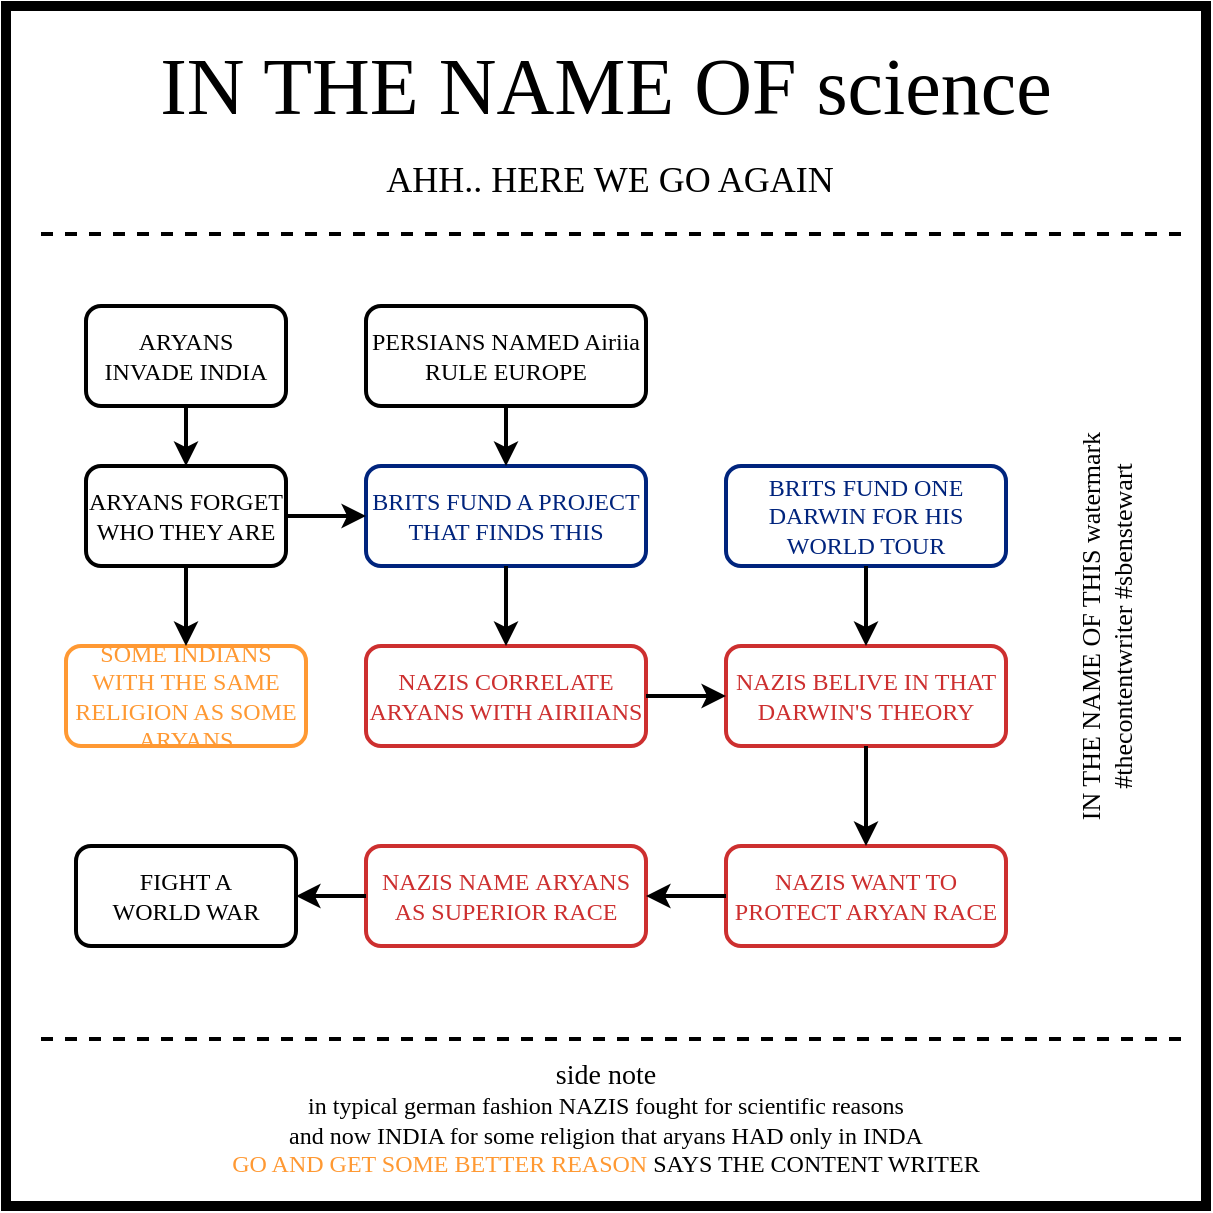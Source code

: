 <mxfile version="12.4.3" type="device" pages="1"><diagram id="dX7Dphyso45SB9-RoEhv" name="Page-1"><mxGraphModel dx="742" dy="491" grid="1" gridSize="10" guides="1" tooltips="1" connect="1" arrows="1" fold="1" page="1" pageScale="1" pageWidth="827" pageHeight="1169" math="0" shadow="0" extFonts="xkcd^https://fonts.googleapis.com/css?family=xkcd"><root><mxCell id="0"/><mxCell id="1" parent="0"/><mxCell id="nfxZPmU7g6QgWNAvG-ER-2" value="" style="whiteSpace=wrap;html=1;aspect=fixed;strokeWidth=5;fillColor=none;" parent="1" vertex="1"><mxGeometry x="210" y="90" width="600" height="600" as="geometry"/></mxCell><mxCell id="8b6ggLF4gSHIukh4vJdm-18" value="&lt;font face=&quot;xkcd&quot;&gt;&lt;span style=&quot;font-size: 40px&quot;&gt;IN THE NAME OF science&lt;/span&gt;&lt;br&gt;&lt;/font&gt;" style="text;html=1;strokeColor=none;fillColor=none;align=center;verticalAlign=middle;whiteSpace=wrap;rounded=0;" parent="1" vertex="1"><mxGeometry x="225" y="120" width="570" height="20" as="geometry"/></mxCell><mxCell id="8b6ggLF4gSHIukh4vJdm-24" value="&lt;font face=&quot;xkcd&quot;&gt;&lt;span style=&quot;font-size: 18px&quot;&gt;AHH.. HERE WE GO AGAIN&lt;/span&gt;&lt;br&gt;&lt;/font&gt;" style="text;html=1;strokeColor=none;fillColor=none;align=center;verticalAlign=middle;whiteSpace=wrap;rounded=0;" parent="1" vertex="1"><mxGeometry x="271.5" y="167" width="480" height="20" as="geometry"/></mxCell><mxCell id="8b6ggLF4gSHIukh4vJdm-30" value="" style="endArrow=none;dashed=1;html=1;strokeWidth=2;" parent="1" edge="1"><mxGeometry width="50" height="50" relative="1" as="geometry"><mxPoint x="797.5" y="204" as="sourcePoint"/><mxPoint x="222.5" y="204" as="targetPoint"/></mxGeometry></mxCell><mxCell id="k-dpR7HA_-HZ3Fbqk2lw-16" value="" style="endArrow=none;dashed=1;html=1;strokeWidth=2;" parent="1" edge="1"><mxGeometry width="50" height="50" relative="1" as="geometry"><mxPoint x="797.5" y="606.5" as="sourcePoint"/><mxPoint x="222.5" y="606.5" as="targetPoint"/></mxGeometry></mxCell><mxCell id="k-dpR7HA_-HZ3Fbqk2lw-17" value="&lt;font face=&quot;xkcd&quot;&gt;&lt;span style=&quot;font-size: 14px&quot;&gt;side note&lt;/span&gt;&lt;/font&gt;&lt;font face=&quot;xkcd&quot;&gt;&lt;br&gt;in typical german fashion NAZIS fought for scientific reasons&lt;br&gt;and now INDIA for some religion that aryans HAD only in INDA&lt;br&gt;&lt;font color=&quot;#ff9933&quot;&gt;GO AND GET SOME BETTER REASON&lt;/font&gt; SAYS THE CONTENT WRITER&lt;br&gt;&lt;/font&gt;" style="text;html=1;strokeColor=none;fillColor=none;align=center;verticalAlign=middle;whiteSpace=wrap;rounded=0;" parent="1" vertex="1"><mxGeometry x="210" y="606" width="600" height="80" as="geometry"/></mxCell><mxCell id="euaHSMH8fYii958cPEId-22" style="edgeStyle=orthogonalEdgeStyle;rounded=0;orthogonalLoop=1;jettySize=auto;html=1;exitX=0.5;exitY=1;exitDx=0;exitDy=0;strokeWidth=2;" parent="1" edge="1"><mxGeometry relative="1" as="geometry"><mxPoint x="661" y="451" as="sourcePoint"/><mxPoint x="661" y="451" as="targetPoint"/></mxGeometry></mxCell><mxCell id="pKVuHFSoDqtFi99w7tCS-15" value="&lt;font face=&quot;xkcd&quot; style=&quot;font-size: 13px&quot;&gt;&lt;font style=&quot;font-size: 13px&quot;&gt;IN THE NAME OF THIS watermark&lt;br&gt;&lt;/font&gt;#thecontentwriter #sbenstewart&lt;br&gt;&lt;/font&gt;" style="text;html=1;strokeColor=none;fillColor=none;align=center;verticalAlign=middle;whiteSpace=wrap;rounded=0;rotation=-90;" parent="1" vertex="1"><mxGeometry x="630" y="390" width="260" height="20" as="geometry"/></mxCell><mxCell id="D1GeojtDvFmOAOmLf9pS-2" value="&lt;font face=&quot;xkcd&quot;&gt;ARYANS INVADE&amp;nbsp;INDIA&lt;br&gt;&lt;/font&gt;" style="rounded=1;whiteSpace=wrap;html=1;fillColor=none;strokeWidth=2;" vertex="1" parent="1"><mxGeometry x="250" y="240" width="100" height="50" as="geometry"/></mxCell><mxCell id="D1GeojtDvFmOAOmLf9pS-3" value="&lt;font face=&quot;xkcd&quot;&gt;PERSIANS NAMED Airiia RULE EUROPE&lt;br&gt;&lt;/font&gt;" style="rounded=1;whiteSpace=wrap;html=1;fillColor=none;strokeWidth=2;" vertex="1" parent="1"><mxGeometry x="390" y="240" width="140" height="50" as="geometry"/></mxCell><mxCell id="D1GeojtDvFmOAOmLf9pS-4" value="&lt;font face=&quot;xkcd&quot;&gt;ARYANS FORGET WHO THEY ARE&lt;br&gt;&lt;/font&gt;" style="rounded=1;whiteSpace=wrap;html=1;fillColor=none;strokeWidth=2;" vertex="1" parent="1"><mxGeometry x="250" y="320" width="100" height="50" as="geometry"/></mxCell><mxCell id="D1GeojtDvFmOAOmLf9pS-5" value="&lt;font face=&quot;xkcd&quot;&gt;&lt;font color=&quot;#00247d&quot;&gt;BRITS FUND A PROJECT THAT FINDS THIS&lt;/font&gt;&lt;br&gt;&lt;/font&gt;" style="rounded=1;whiteSpace=wrap;html=1;fillColor=none;strokeWidth=2;strokeColor=#00247D;" vertex="1" parent="1"><mxGeometry x="390" y="320" width="140" height="50" as="geometry"/></mxCell><mxCell id="D1GeojtDvFmOAOmLf9pS-6" value="&lt;font face=&quot;xkcd&quot;&gt;&lt;font color=&quot;#cd2f2f&quot;&gt;NAZIS CORRELATE ARYANS WITH AIRIIANS&lt;/font&gt;&lt;br&gt;&lt;/font&gt;" style="rounded=1;whiteSpace=wrap;html=1;fillColor=none;strokeWidth=2;strokeColor=#CD2F2F;" vertex="1" parent="1"><mxGeometry x="390" y="410" width="140" height="50" as="geometry"/></mxCell><mxCell id="D1GeojtDvFmOAOmLf9pS-7" value="&lt;font color=&quot;#cd2f2f&quot;&gt;&lt;font face=&quot;xkcd&quot;&gt;NAZIS NAME&amp;nbsp;&lt;/font&gt;&lt;span style=&quot;font-family: &amp;#34;xkcd&amp;#34;&quot;&gt;ARYANS AS&amp;nbsp;&lt;/span&gt;&lt;/font&gt;&lt;font face=&quot;xkcd&quot;&gt;&lt;font color=&quot;#cd2f2f&quot;&gt;SUPERIOR RACE&lt;/font&gt;&lt;br&gt;&lt;/font&gt;" style="rounded=1;whiteSpace=wrap;html=1;fillColor=none;strokeWidth=2;strokeColor=#CD2F2F;" vertex="1" parent="1"><mxGeometry x="390" y="510" width="140" height="50" as="geometry"/></mxCell><mxCell id="D1GeojtDvFmOAOmLf9pS-8" value="&lt;font face=&quot;xkcd&quot;&gt;FIGHT A &lt;br&gt;WORLD WAR&lt;br&gt;&lt;/font&gt;" style="rounded=1;whiteSpace=wrap;html=1;fillColor=none;strokeWidth=2;" vertex="1" parent="1"><mxGeometry x="245" y="510" width="110" height="50" as="geometry"/></mxCell><mxCell id="D1GeojtDvFmOAOmLf9pS-9" value="&lt;font face=&quot;xkcd&quot;&gt;&lt;font color=&quot;#00247d&quot;&gt;BRITS FUND ONE DARWIN FOR HIS WORLD TOUR&lt;/font&gt;&lt;br&gt;&lt;/font&gt;" style="rounded=1;whiteSpace=wrap;html=1;fillColor=none;strokeWidth=2;strokeColor=#00247D;" vertex="1" parent="1"><mxGeometry x="570" y="320" width="140" height="50" as="geometry"/></mxCell><mxCell id="D1GeojtDvFmOAOmLf9pS-10" value="&lt;font face=&quot;xkcd&quot;&gt;&lt;font color=&quot;#cd2f2f&quot;&gt;NAZIS BELIVE IN THAT&lt;br&gt;DARWIN'S THEORY&lt;/font&gt;&lt;br&gt;&lt;/font&gt;" style="rounded=1;whiteSpace=wrap;html=1;fillColor=none;strokeWidth=2;strokeColor=#cd2f2f;" vertex="1" parent="1"><mxGeometry x="570" y="410" width="140" height="50" as="geometry"/></mxCell><mxCell id="D1GeojtDvFmOAOmLf9pS-11" value="&lt;font face=&quot;xkcd&quot;&gt;&lt;font color=&quot;#ff9933&quot;&gt;SOME INDIANS WITH THE SAME RELIGION AS SOME ARYANS&lt;/font&gt;&lt;br&gt;&lt;/font&gt;" style="rounded=1;whiteSpace=wrap;html=1;fillColor=none;strokeWidth=2;strokeColor=#FF9933;" vertex="1" parent="1"><mxGeometry x="240" y="410" width="120" height="50" as="geometry"/></mxCell><mxCell id="D1GeojtDvFmOAOmLf9pS-12" value="&lt;font face=&quot;xkcd&quot; color=&quot;#cd2f2f&quot;&gt;NAZIS WANT TO PROTECT ARYAN RACE&lt;/font&gt;&lt;font face=&quot;xkcd&quot;&gt;&lt;br&gt;&lt;/font&gt;" style="rounded=1;whiteSpace=wrap;html=1;fillColor=none;strokeWidth=2;strokeColor=#CD2F2F;" vertex="1" parent="1"><mxGeometry x="570" y="510" width="140" height="50" as="geometry"/></mxCell><mxCell id="D1GeojtDvFmOAOmLf9pS-13" value="" style="endArrow=classic;html=1;strokeWidth=2;exitX=0.5;exitY=1;exitDx=0;exitDy=0;" edge="1" parent="1" source="D1GeojtDvFmOAOmLf9pS-2" target="D1GeojtDvFmOAOmLf9pS-4"><mxGeometry width="50" height="50" relative="1" as="geometry"><mxPoint x="210" y="760" as="sourcePoint"/><mxPoint x="300" y="330" as="targetPoint"/></mxGeometry></mxCell><mxCell id="D1GeojtDvFmOAOmLf9pS-14" value="" style="endArrow=classic;html=1;strokeWidth=2;exitX=0.5;exitY=1;exitDx=0;exitDy=0;" edge="1" parent="1" source="D1GeojtDvFmOAOmLf9pS-4" target="D1GeojtDvFmOAOmLf9pS-11"><mxGeometry width="50" height="50" relative="1" as="geometry"><mxPoint x="310" y="300" as="sourcePoint"/><mxPoint x="310" y="330" as="targetPoint"/></mxGeometry></mxCell><mxCell id="D1GeojtDvFmOAOmLf9pS-15" value="" style="endArrow=classic;html=1;strokeWidth=2;exitX=1;exitY=0.5;exitDx=0;exitDy=0;" edge="1" parent="1" source="D1GeojtDvFmOAOmLf9pS-4" target="D1GeojtDvFmOAOmLf9pS-5"><mxGeometry width="50" height="50" relative="1" as="geometry"><mxPoint x="310" y="380" as="sourcePoint"/><mxPoint x="310" y="420" as="targetPoint"/></mxGeometry></mxCell><mxCell id="D1GeojtDvFmOAOmLf9pS-16" value="" style="endArrow=classic;html=1;strokeWidth=2;exitX=0.5;exitY=1;exitDx=0;exitDy=0;" edge="1" parent="1" source="D1GeojtDvFmOAOmLf9pS-3" target="D1GeojtDvFmOAOmLf9pS-5"><mxGeometry width="50" height="50" relative="1" as="geometry"><mxPoint x="360" y="355" as="sourcePoint"/><mxPoint x="400" y="355" as="targetPoint"/></mxGeometry></mxCell><mxCell id="D1GeojtDvFmOAOmLf9pS-18" value="" style="endArrow=classic;html=1;strokeWidth=2;exitX=0.5;exitY=1;exitDx=0;exitDy=0;" edge="1" parent="1" source="D1GeojtDvFmOAOmLf9pS-9" target="D1GeojtDvFmOAOmLf9pS-10"><mxGeometry width="50" height="50" relative="1" as="geometry"><mxPoint x="580" y="390" as="sourcePoint"/><mxPoint x="580" y="420" as="targetPoint"/></mxGeometry></mxCell><mxCell id="D1GeojtDvFmOAOmLf9pS-19" value="" style="endArrow=classic;html=1;strokeWidth=2;exitX=0.5;exitY=1;exitDx=0;exitDy=0;" edge="1" parent="1" source="D1GeojtDvFmOAOmLf9pS-10" target="D1GeojtDvFmOAOmLf9pS-12"><mxGeometry width="50" height="50" relative="1" as="geometry"><mxPoint x="650" y="380" as="sourcePoint"/><mxPoint x="650" y="420" as="targetPoint"/></mxGeometry></mxCell><mxCell id="D1GeojtDvFmOAOmLf9pS-21" value="" style="endArrow=classic;html=1;strokeWidth=2;" edge="1" parent="1" source="D1GeojtDvFmOAOmLf9pS-12" target="D1GeojtDvFmOAOmLf9pS-7"><mxGeometry width="50" height="50" relative="1" as="geometry"><mxPoint x="650" y="470" as="sourcePoint"/><mxPoint x="650" y="520" as="targetPoint"/></mxGeometry></mxCell><mxCell id="D1GeojtDvFmOAOmLf9pS-22" value="" style="endArrow=classic;html=1;strokeWidth=2;" edge="1" parent="1" source="D1GeojtDvFmOAOmLf9pS-7" target="D1GeojtDvFmOAOmLf9pS-8"><mxGeometry width="50" height="50" relative="1" as="geometry"><mxPoint x="410" y="538" as="sourcePoint"/><mxPoint x="540" y="545" as="targetPoint"/></mxGeometry></mxCell><mxCell id="D1GeojtDvFmOAOmLf9pS-23" value="" style="endArrow=classic;html=1;strokeWidth=2;" edge="1" parent="1" source="D1GeojtDvFmOAOmLf9pS-5" target="D1GeojtDvFmOAOmLf9pS-6"><mxGeometry width="50" height="50" relative="1" as="geometry"><mxPoint x="310" y="380" as="sourcePoint"/><mxPoint x="310" y="420" as="targetPoint"/></mxGeometry></mxCell><mxCell id="D1GeojtDvFmOAOmLf9pS-24" value="" style="endArrow=classic;html=1;strokeWidth=2;" edge="1" parent="1" source="D1GeojtDvFmOAOmLf9pS-6" target="D1GeojtDvFmOAOmLf9pS-10"><mxGeometry width="50" height="50" relative="1" as="geometry"><mxPoint x="470" y="380" as="sourcePoint"/><mxPoint x="470" y="420" as="targetPoint"/></mxGeometry></mxCell></root></mxGraphModel></diagram></mxfile>
